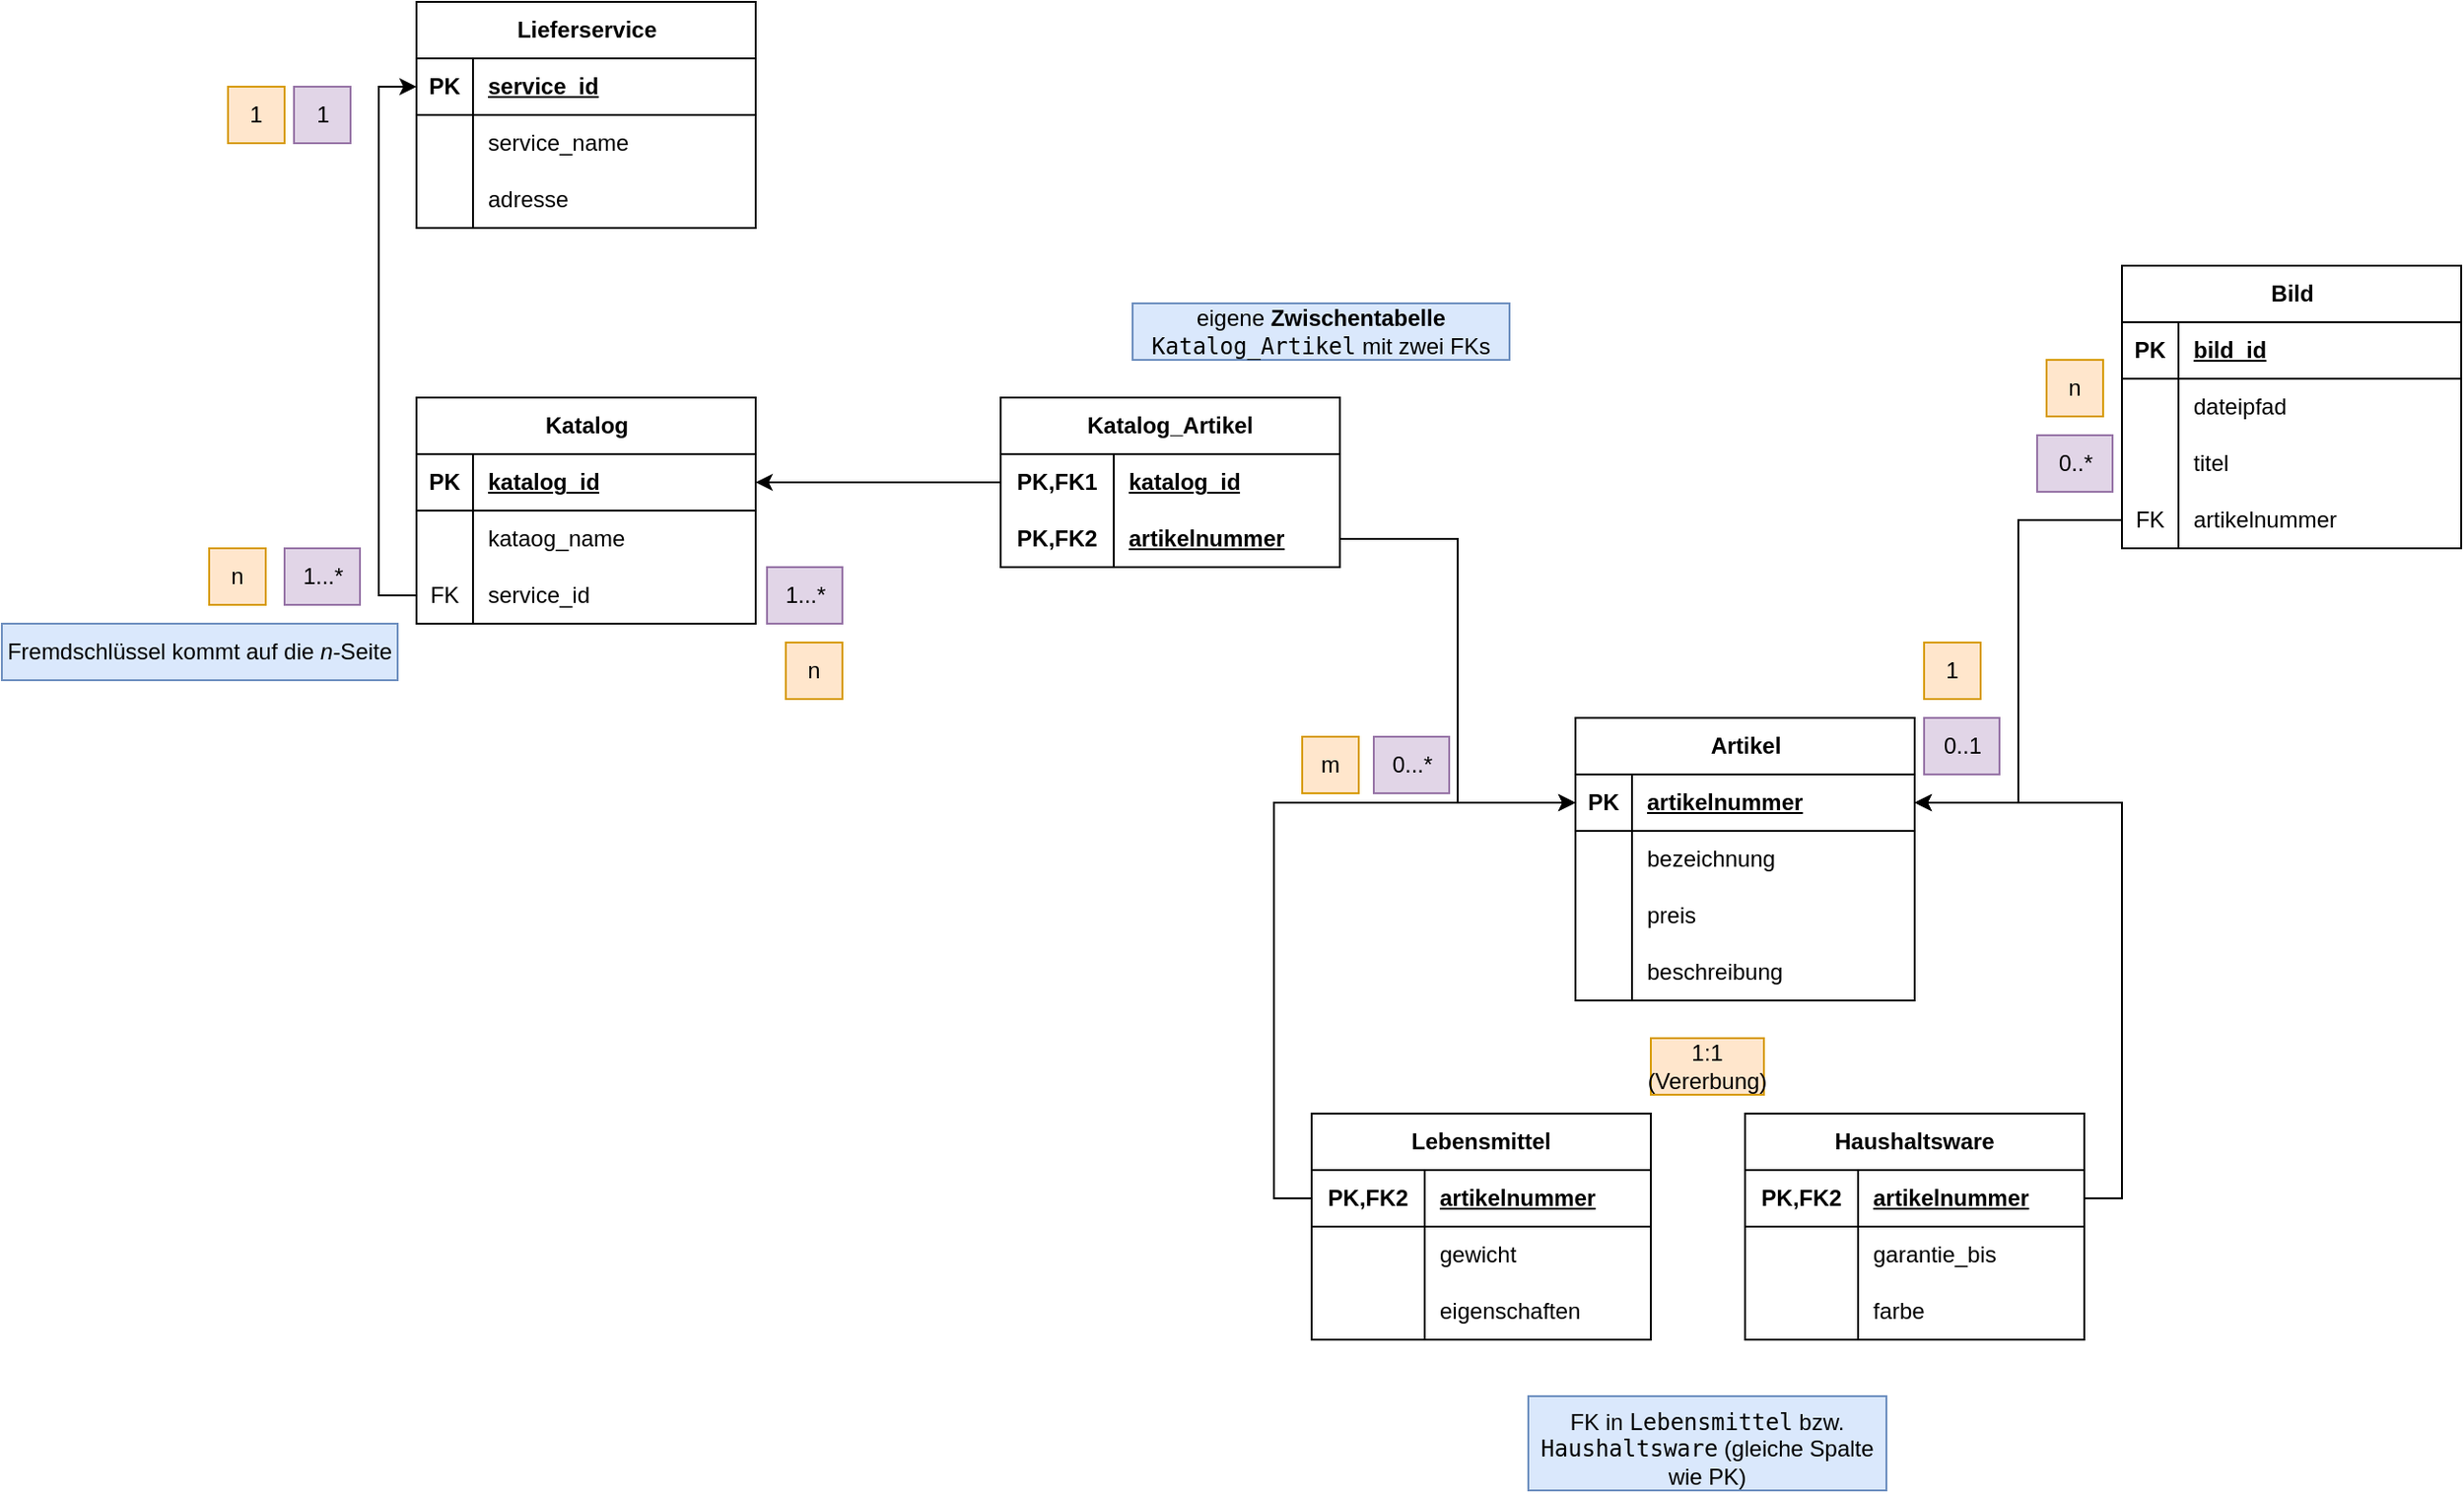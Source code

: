 <mxfile version="28.2.7">
  <diagram id="R2lEEEUBdFMjLlhIrx00" name="Page-1">
    <mxGraphModel dx="1289" dy="673" grid="1" gridSize="10" guides="1" tooltips="1" connect="1" arrows="1" fold="1" page="1" pageScale="1" pageWidth="850" pageHeight="1100" math="0" shadow="0" extFonts="Permanent Marker^https://fonts.googleapis.com/css?family=Permanent+Marker">
      <root>
        <mxCell id="0" />
        <mxCell id="1" parent="0" />
        <mxCell id="sI7hwyNhaIPHJqj_hdkK-31" value="&lt;span style=&quot;text-wrap-mode: nowrap;&quot;&gt;Haushaltsware&lt;/span&gt;" style="shape=table;startSize=30;container=1;collapsible=1;childLayout=tableLayout;fixedRows=1;rowLines=0;fontStyle=1;align=center;resizeLast=1;html=1;whiteSpace=wrap;" vertex="1" parent="1">
          <mxGeometry x="1095" y="750" width="180" height="120" as="geometry" />
        </mxCell>
        <mxCell id="sI7hwyNhaIPHJqj_hdkK-35" value="" style="shape=tableRow;horizontal=0;startSize=0;swimlaneHead=0;swimlaneBody=0;fillColor=none;collapsible=0;dropTarget=0;points=[[0,0.5],[1,0.5]];portConstraint=eastwest;top=0;left=0;right=0;bottom=1;html=1;" vertex="1" parent="sI7hwyNhaIPHJqj_hdkK-31">
          <mxGeometry y="30" width="180" height="30" as="geometry" />
        </mxCell>
        <mxCell id="sI7hwyNhaIPHJqj_hdkK-36" value="PK,FK2" style="shape=partialRectangle;connectable=0;fillColor=none;top=0;left=0;bottom=0;right=0;fontStyle=1;overflow=hidden;html=1;whiteSpace=wrap;" vertex="1" parent="sI7hwyNhaIPHJqj_hdkK-35">
          <mxGeometry width="60" height="30" as="geometry">
            <mxRectangle width="60" height="30" as="alternateBounds" />
          </mxGeometry>
        </mxCell>
        <mxCell id="sI7hwyNhaIPHJqj_hdkK-37" value="artikelnummer" style="shape=partialRectangle;connectable=0;fillColor=none;top=0;left=0;bottom=0;right=0;align=left;spacingLeft=6;fontStyle=5;overflow=hidden;html=1;whiteSpace=wrap;" vertex="1" parent="sI7hwyNhaIPHJqj_hdkK-35">
          <mxGeometry x="60" width="120" height="30" as="geometry">
            <mxRectangle width="120" height="30" as="alternateBounds" />
          </mxGeometry>
        </mxCell>
        <mxCell id="sI7hwyNhaIPHJqj_hdkK-111" style="shape=tableRow;horizontal=0;startSize=0;swimlaneHead=0;swimlaneBody=0;fillColor=none;collapsible=0;dropTarget=0;points=[[0,0.5],[1,0.5]];portConstraint=eastwest;top=0;left=0;right=0;bottom=0;html=1;" vertex="1" parent="sI7hwyNhaIPHJqj_hdkK-31">
          <mxGeometry y="60" width="180" height="30" as="geometry" />
        </mxCell>
        <mxCell id="sI7hwyNhaIPHJqj_hdkK-112" style="shape=partialRectangle;connectable=0;fillColor=none;top=0;left=0;bottom=0;right=0;editable=1;overflow=hidden;html=1;whiteSpace=wrap;" vertex="1" parent="sI7hwyNhaIPHJqj_hdkK-111">
          <mxGeometry width="60" height="30" as="geometry">
            <mxRectangle width="60" height="30" as="alternateBounds" />
          </mxGeometry>
        </mxCell>
        <mxCell id="sI7hwyNhaIPHJqj_hdkK-113" value="garantie_bis" style="shape=partialRectangle;connectable=0;fillColor=none;top=0;left=0;bottom=0;right=0;align=left;spacingLeft=6;overflow=hidden;html=1;whiteSpace=wrap;" vertex="1" parent="sI7hwyNhaIPHJqj_hdkK-111">
          <mxGeometry x="60" width="120" height="30" as="geometry">
            <mxRectangle width="120" height="30" as="alternateBounds" />
          </mxGeometry>
        </mxCell>
        <mxCell id="sI7hwyNhaIPHJqj_hdkK-120" style="shape=tableRow;horizontal=0;startSize=0;swimlaneHead=0;swimlaneBody=0;fillColor=none;collapsible=0;dropTarget=0;points=[[0,0.5],[1,0.5]];portConstraint=eastwest;top=0;left=0;right=0;bottom=0;html=1;" vertex="1" parent="sI7hwyNhaIPHJqj_hdkK-31">
          <mxGeometry y="90" width="180" height="30" as="geometry" />
        </mxCell>
        <mxCell id="sI7hwyNhaIPHJqj_hdkK-121" style="shape=partialRectangle;connectable=0;fillColor=none;top=0;left=0;bottom=0;right=0;editable=1;overflow=hidden;html=1;whiteSpace=wrap;" vertex="1" parent="sI7hwyNhaIPHJqj_hdkK-120">
          <mxGeometry width="60" height="30" as="geometry">
            <mxRectangle width="60" height="30" as="alternateBounds" />
          </mxGeometry>
        </mxCell>
        <mxCell id="sI7hwyNhaIPHJqj_hdkK-122" value="farbe" style="shape=partialRectangle;connectable=0;fillColor=none;top=0;left=0;bottom=0;right=0;align=left;spacingLeft=6;overflow=hidden;html=1;whiteSpace=wrap;" vertex="1" parent="sI7hwyNhaIPHJqj_hdkK-120">
          <mxGeometry x="60" width="120" height="30" as="geometry">
            <mxRectangle width="120" height="30" as="alternateBounds" />
          </mxGeometry>
        </mxCell>
        <mxCell id="sI7hwyNhaIPHJqj_hdkK-44" value="&lt;span style=&quot;text-wrap-mode: nowrap;&quot;&gt;Lebensmittel&lt;/span&gt;" style="shape=table;startSize=30;container=1;collapsible=1;childLayout=tableLayout;fixedRows=1;rowLines=0;fontStyle=1;align=center;resizeLast=1;html=1;whiteSpace=wrap;" vertex="1" parent="1">
          <mxGeometry x="865" y="750" width="180" height="120" as="geometry" />
        </mxCell>
        <mxCell id="sI7hwyNhaIPHJqj_hdkK-45" value="" style="shape=tableRow;horizontal=0;startSize=0;swimlaneHead=0;swimlaneBody=0;fillColor=none;collapsible=0;dropTarget=0;points=[[0,0.5],[1,0.5]];portConstraint=eastwest;top=0;left=0;right=0;bottom=1;html=1;" vertex="1" parent="sI7hwyNhaIPHJqj_hdkK-44">
          <mxGeometry y="30" width="180" height="30" as="geometry" />
        </mxCell>
        <mxCell id="sI7hwyNhaIPHJqj_hdkK-46" value="PK,FK2" style="shape=partialRectangle;connectable=0;fillColor=none;top=0;left=0;bottom=0;right=0;fontStyle=1;overflow=hidden;html=1;whiteSpace=wrap;" vertex="1" parent="sI7hwyNhaIPHJqj_hdkK-45">
          <mxGeometry width="60" height="30" as="geometry">
            <mxRectangle width="60" height="30" as="alternateBounds" />
          </mxGeometry>
        </mxCell>
        <mxCell id="sI7hwyNhaIPHJqj_hdkK-47" value="artikelnummer" style="shape=partialRectangle;connectable=0;fillColor=none;top=0;left=0;bottom=0;right=0;align=left;spacingLeft=6;fontStyle=5;overflow=hidden;html=1;whiteSpace=wrap;" vertex="1" parent="sI7hwyNhaIPHJqj_hdkK-45">
          <mxGeometry x="60" width="120" height="30" as="geometry">
            <mxRectangle width="120" height="30" as="alternateBounds" />
          </mxGeometry>
        </mxCell>
        <mxCell id="sI7hwyNhaIPHJqj_hdkK-108" style="shape=tableRow;horizontal=0;startSize=0;swimlaneHead=0;swimlaneBody=0;fillColor=none;collapsible=0;dropTarget=0;points=[[0,0.5],[1,0.5]];portConstraint=eastwest;top=0;left=0;right=0;bottom=0;html=1;" vertex="1" parent="sI7hwyNhaIPHJqj_hdkK-44">
          <mxGeometry y="60" width="180" height="30" as="geometry" />
        </mxCell>
        <mxCell id="sI7hwyNhaIPHJqj_hdkK-109" style="shape=partialRectangle;connectable=0;fillColor=none;top=0;left=0;bottom=0;right=0;editable=1;overflow=hidden;html=1;whiteSpace=wrap;" vertex="1" parent="sI7hwyNhaIPHJqj_hdkK-108">
          <mxGeometry width="60" height="30" as="geometry">
            <mxRectangle width="60" height="30" as="alternateBounds" />
          </mxGeometry>
        </mxCell>
        <mxCell id="sI7hwyNhaIPHJqj_hdkK-110" value="gewicht" style="shape=partialRectangle;connectable=0;fillColor=none;top=0;left=0;bottom=0;right=0;align=left;spacingLeft=6;overflow=hidden;html=1;whiteSpace=wrap;" vertex="1" parent="sI7hwyNhaIPHJqj_hdkK-108">
          <mxGeometry x="60" width="120" height="30" as="geometry">
            <mxRectangle width="120" height="30" as="alternateBounds" />
          </mxGeometry>
        </mxCell>
        <mxCell id="sI7hwyNhaIPHJqj_hdkK-117" style="shape=tableRow;horizontal=0;startSize=0;swimlaneHead=0;swimlaneBody=0;fillColor=none;collapsible=0;dropTarget=0;points=[[0,0.5],[1,0.5]];portConstraint=eastwest;top=0;left=0;right=0;bottom=0;html=1;" vertex="1" parent="sI7hwyNhaIPHJqj_hdkK-44">
          <mxGeometry y="90" width="180" height="30" as="geometry" />
        </mxCell>
        <mxCell id="sI7hwyNhaIPHJqj_hdkK-118" style="shape=partialRectangle;connectable=0;fillColor=none;top=0;left=0;bottom=0;right=0;editable=1;overflow=hidden;html=1;whiteSpace=wrap;" vertex="1" parent="sI7hwyNhaIPHJqj_hdkK-117">
          <mxGeometry width="60" height="30" as="geometry">
            <mxRectangle width="60" height="30" as="alternateBounds" />
          </mxGeometry>
        </mxCell>
        <mxCell id="sI7hwyNhaIPHJqj_hdkK-119" value="eigenschaften" style="shape=partialRectangle;connectable=0;fillColor=none;top=0;left=0;bottom=0;right=0;align=left;spacingLeft=6;overflow=hidden;html=1;whiteSpace=wrap;" vertex="1" parent="sI7hwyNhaIPHJqj_hdkK-117">
          <mxGeometry x="60" width="120" height="30" as="geometry">
            <mxRectangle width="120" height="30" as="alternateBounds" />
          </mxGeometry>
        </mxCell>
        <mxCell id="sI7hwyNhaIPHJqj_hdkK-74" value="Artikel" style="shape=table;startSize=30;container=1;collapsible=1;childLayout=tableLayout;fixedRows=1;rowLines=0;fontStyle=1;align=center;resizeLast=1;html=1;" vertex="1" parent="1">
          <mxGeometry x="1005" y="540" width="180" height="150" as="geometry" />
        </mxCell>
        <mxCell id="sI7hwyNhaIPHJqj_hdkK-75" value="" style="shape=tableRow;horizontal=0;startSize=0;swimlaneHead=0;swimlaneBody=0;fillColor=none;collapsible=0;dropTarget=0;points=[[0,0.5],[1,0.5]];portConstraint=eastwest;top=0;left=0;right=0;bottom=1;" vertex="1" parent="sI7hwyNhaIPHJqj_hdkK-74">
          <mxGeometry y="30" width="180" height="30" as="geometry" />
        </mxCell>
        <mxCell id="sI7hwyNhaIPHJqj_hdkK-76" value="PK" style="shape=partialRectangle;connectable=0;fillColor=none;top=0;left=0;bottom=0;right=0;fontStyle=1;overflow=hidden;whiteSpace=wrap;html=1;" vertex="1" parent="sI7hwyNhaIPHJqj_hdkK-75">
          <mxGeometry width="30" height="30" as="geometry">
            <mxRectangle width="30" height="30" as="alternateBounds" />
          </mxGeometry>
        </mxCell>
        <mxCell id="sI7hwyNhaIPHJqj_hdkK-77" value="&lt;span style=&quot;text-wrap-mode: nowrap;&quot;&gt;artikelnummer&lt;/span&gt;" style="shape=partialRectangle;connectable=0;fillColor=none;top=0;left=0;bottom=0;right=0;align=left;spacingLeft=6;fontStyle=5;overflow=hidden;whiteSpace=wrap;html=1;" vertex="1" parent="sI7hwyNhaIPHJqj_hdkK-75">
          <mxGeometry x="30" width="150" height="30" as="geometry">
            <mxRectangle width="150" height="30" as="alternateBounds" />
          </mxGeometry>
        </mxCell>
        <mxCell id="sI7hwyNhaIPHJqj_hdkK-78" value="" style="shape=tableRow;horizontal=0;startSize=0;swimlaneHead=0;swimlaneBody=0;fillColor=none;collapsible=0;dropTarget=0;points=[[0,0.5],[1,0.5]];portConstraint=eastwest;top=0;left=0;right=0;bottom=0;" vertex="1" parent="sI7hwyNhaIPHJqj_hdkK-74">
          <mxGeometry y="60" width="180" height="30" as="geometry" />
        </mxCell>
        <mxCell id="sI7hwyNhaIPHJqj_hdkK-79" value="" style="shape=partialRectangle;connectable=0;fillColor=none;top=0;left=0;bottom=0;right=0;editable=1;overflow=hidden;whiteSpace=wrap;html=1;" vertex="1" parent="sI7hwyNhaIPHJqj_hdkK-78">
          <mxGeometry width="30" height="30" as="geometry">
            <mxRectangle width="30" height="30" as="alternateBounds" />
          </mxGeometry>
        </mxCell>
        <mxCell id="sI7hwyNhaIPHJqj_hdkK-80" value="bezeichnung" style="shape=partialRectangle;connectable=0;fillColor=none;top=0;left=0;bottom=0;right=0;align=left;spacingLeft=6;overflow=hidden;whiteSpace=wrap;html=1;" vertex="1" parent="sI7hwyNhaIPHJqj_hdkK-78">
          <mxGeometry x="30" width="150" height="30" as="geometry">
            <mxRectangle width="150" height="30" as="alternateBounds" />
          </mxGeometry>
        </mxCell>
        <mxCell id="sI7hwyNhaIPHJqj_hdkK-81" value="" style="shape=tableRow;horizontal=0;startSize=0;swimlaneHead=0;swimlaneBody=0;fillColor=none;collapsible=0;dropTarget=0;points=[[0,0.5],[1,0.5]];portConstraint=eastwest;top=0;left=0;right=0;bottom=0;" vertex="1" parent="sI7hwyNhaIPHJqj_hdkK-74">
          <mxGeometry y="90" width="180" height="30" as="geometry" />
        </mxCell>
        <mxCell id="sI7hwyNhaIPHJqj_hdkK-82" value="" style="shape=partialRectangle;connectable=0;fillColor=none;top=0;left=0;bottom=0;right=0;editable=1;overflow=hidden;whiteSpace=wrap;html=1;" vertex="1" parent="sI7hwyNhaIPHJqj_hdkK-81">
          <mxGeometry width="30" height="30" as="geometry">
            <mxRectangle width="30" height="30" as="alternateBounds" />
          </mxGeometry>
        </mxCell>
        <mxCell id="sI7hwyNhaIPHJqj_hdkK-83" value="preis" style="shape=partialRectangle;connectable=0;fillColor=none;top=0;left=0;bottom=0;right=0;align=left;spacingLeft=6;overflow=hidden;whiteSpace=wrap;html=1;" vertex="1" parent="sI7hwyNhaIPHJqj_hdkK-81">
          <mxGeometry x="30" width="150" height="30" as="geometry">
            <mxRectangle width="150" height="30" as="alternateBounds" />
          </mxGeometry>
        </mxCell>
        <mxCell id="sI7hwyNhaIPHJqj_hdkK-84" value="" style="shape=tableRow;horizontal=0;startSize=0;swimlaneHead=0;swimlaneBody=0;fillColor=none;collapsible=0;dropTarget=0;points=[[0,0.5],[1,0.5]];portConstraint=eastwest;top=0;left=0;right=0;bottom=0;" vertex="1" parent="sI7hwyNhaIPHJqj_hdkK-74">
          <mxGeometry y="120" width="180" height="30" as="geometry" />
        </mxCell>
        <mxCell id="sI7hwyNhaIPHJqj_hdkK-85" value="" style="shape=partialRectangle;connectable=0;fillColor=none;top=0;left=0;bottom=0;right=0;editable=1;overflow=hidden;whiteSpace=wrap;html=1;" vertex="1" parent="sI7hwyNhaIPHJqj_hdkK-84">
          <mxGeometry width="30" height="30" as="geometry">
            <mxRectangle width="30" height="30" as="alternateBounds" />
          </mxGeometry>
        </mxCell>
        <mxCell id="sI7hwyNhaIPHJqj_hdkK-86" value="beschreibung" style="shape=partialRectangle;connectable=0;fillColor=none;top=0;left=0;bottom=0;right=0;align=left;spacingLeft=6;overflow=hidden;whiteSpace=wrap;html=1;" vertex="1" parent="sI7hwyNhaIPHJqj_hdkK-84">
          <mxGeometry x="30" width="150" height="30" as="geometry">
            <mxRectangle width="150" height="30" as="alternateBounds" />
          </mxGeometry>
        </mxCell>
        <mxCell id="sI7hwyNhaIPHJqj_hdkK-124" style="edgeStyle=orthogonalEdgeStyle;rounded=0;orthogonalLoop=1;jettySize=auto;html=1;exitX=0;exitY=0.5;exitDx=0;exitDy=0;entryX=0;entryY=0.5;entryDx=0;entryDy=0;" edge="1" parent="1" source="sI7hwyNhaIPHJqj_hdkK-45" target="sI7hwyNhaIPHJqj_hdkK-75">
          <mxGeometry relative="1" as="geometry" />
        </mxCell>
        <mxCell id="sI7hwyNhaIPHJqj_hdkK-125" style="edgeStyle=orthogonalEdgeStyle;rounded=0;orthogonalLoop=1;jettySize=auto;html=1;exitX=1;exitY=0.5;exitDx=0;exitDy=0;entryX=1;entryY=0.5;entryDx=0;entryDy=0;" edge="1" parent="1" source="sI7hwyNhaIPHJqj_hdkK-35" target="sI7hwyNhaIPHJqj_hdkK-75">
          <mxGeometry relative="1" as="geometry" />
        </mxCell>
        <mxCell id="sI7hwyNhaIPHJqj_hdkK-126" value="Katalog" style="shape=table;startSize=30;container=1;collapsible=1;childLayout=tableLayout;fixedRows=1;rowLines=0;fontStyle=1;align=center;resizeLast=1;html=1;" vertex="1" parent="1">
          <mxGeometry x="390" y="370" width="180" height="120" as="geometry" />
        </mxCell>
        <mxCell id="sI7hwyNhaIPHJqj_hdkK-127" value="" style="shape=tableRow;horizontal=0;startSize=0;swimlaneHead=0;swimlaneBody=0;fillColor=none;collapsible=0;dropTarget=0;points=[[0,0.5],[1,0.5]];portConstraint=eastwest;top=0;left=0;right=0;bottom=1;" vertex="1" parent="sI7hwyNhaIPHJqj_hdkK-126">
          <mxGeometry y="30" width="180" height="30" as="geometry" />
        </mxCell>
        <mxCell id="sI7hwyNhaIPHJqj_hdkK-128" value="PK" style="shape=partialRectangle;connectable=0;fillColor=none;top=0;left=0;bottom=0;right=0;fontStyle=1;overflow=hidden;whiteSpace=wrap;html=1;" vertex="1" parent="sI7hwyNhaIPHJqj_hdkK-127">
          <mxGeometry width="30" height="30" as="geometry">
            <mxRectangle width="30" height="30" as="alternateBounds" />
          </mxGeometry>
        </mxCell>
        <mxCell id="sI7hwyNhaIPHJqj_hdkK-129" value="katalog_id" style="shape=partialRectangle;connectable=0;fillColor=none;top=0;left=0;bottom=0;right=0;align=left;spacingLeft=6;fontStyle=5;overflow=hidden;whiteSpace=wrap;html=1;" vertex="1" parent="sI7hwyNhaIPHJqj_hdkK-127">
          <mxGeometry x="30" width="150" height="30" as="geometry">
            <mxRectangle width="150" height="30" as="alternateBounds" />
          </mxGeometry>
        </mxCell>
        <mxCell id="sI7hwyNhaIPHJqj_hdkK-130" value="" style="shape=tableRow;horizontal=0;startSize=0;swimlaneHead=0;swimlaneBody=0;fillColor=none;collapsible=0;dropTarget=0;points=[[0,0.5],[1,0.5]];portConstraint=eastwest;top=0;left=0;right=0;bottom=0;" vertex="1" parent="sI7hwyNhaIPHJqj_hdkK-126">
          <mxGeometry y="60" width="180" height="30" as="geometry" />
        </mxCell>
        <mxCell id="sI7hwyNhaIPHJqj_hdkK-131" value="" style="shape=partialRectangle;connectable=0;fillColor=none;top=0;left=0;bottom=0;right=0;editable=1;overflow=hidden;whiteSpace=wrap;html=1;" vertex="1" parent="sI7hwyNhaIPHJqj_hdkK-130">
          <mxGeometry width="30" height="30" as="geometry">
            <mxRectangle width="30" height="30" as="alternateBounds" />
          </mxGeometry>
        </mxCell>
        <mxCell id="sI7hwyNhaIPHJqj_hdkK-132" value="kataog_name" style="shape=partialRectangle;connectable=0;fillColor=none;top=0;left=0;bottom=0;right=0;align=left;spacingLeft=6;overflow=hidden;whiteSpace=wrap;html=1;" vertex="1" parent="sI7hwyNhaIPHJqj_hdkK-130">
          <mxGeometry x="30" width="150" height="30" as="geometry">
            <mxRectangle width="150" height="30" as="alternateBounds" />
          </mxGeometry>
        </mxCell>
        <mxCell id="sI7hwyNhaIPHJqj_hdkK-133" value="" style="shape=tableRow;horizontal=0;startSize=0;swimlaneHead=0;swimlaneBody=0;fillColor=none;collapsible=0;dropTarget=0;points=[[0,0.5],[1,0.5]];portConstraint=eastwest;top=0;left=0;right=0;bottom=0;" vertex="1" parent="sI7hwyNhaIPHJqj_hdkK-126">
          <mxGeometry y="90" width="180" height="30" as="geometry" />
        </mxCell>
        <mxCell id="sI7hwyNhaIPHJqj_hdkK-134" value="FK" style="shape=partialRectangle;connectable=0;fillColor=none;top=0;left=0;bottom=0;right=0;editable=1;overflow=hidden;whiteSpace=wrap;html=1;" vertex="1" parent="sI7hwyNhaIPHJqj_hdkK-133">
          <mxGeometry width="30" height="30" as="geometry">
            <mxRectangle width="30" height="30" as="alternateBounds" />
          </mxGeometry>
        </mxCell>
        <mxCell id="sI7hwyNhaIPHJqj_hdkK-135" value="service_id" style="shape=partialRectangle;connectable=0;fillColor=none;top=0;left=0;bottom=0;right=0;align=left;spacingLeft=6;overflow=hidden;whiteSpace=wrap;html=1;" vertex="1" parent="sI7hwyNhaIPHJqj_hdkK-133">
          <mxGeometry x="30" width="150" height="30" as="geometry">
            <mxRectangle width="150" height="30" as="alternateBounds" />
          </mxGeometry>
        </mxCell>
        <mxCell id="sI7hwyNhaIPHJqj_hdkK-152" value="Bild" style="shape=table;startSize=30;container=1;collapsible=1;childLayout=tableLayout;fixedRows=1;rowLines=0;fontStyle=1;align=center;resizeLast=1;html=1;" vertex="1" parent="1">
          <mxGeometry x="1295" y="300" width="180" height="150" as="geometry" />
        </mxCell>
        <mxCell id="sI7hwyNhaIPHJqj_hdkK-153" value="" style="shape=tableRow;horizontal=0;startSize=0;swimlaneHead=0;swimlaneBody=0;fillColor=none;collapsible=0;dropTarget=0;points=[[0,0.5],[1,0.5]];portConstraint=eastwest;top=0;left=0;right=0;bottom=1;" vertex="1" parent="sI7hwyNhaIPHJqj_hdkK-152">
          <mxGeometry y="30" width="180" height="30" as="geometry" />
        </mxCell>
        <mxCell id="sI7hwyNhaIPHJqj_hdkK-154" value="PK" style="shape=partialRectangle;connectable=0;fillColor=none;top=0;left=0;bottom=0;right=0;fontStyle=1;overflow=hidden;whiteSpace=wrap;html=1;" vertex="1" parent="sI7hwyNhaIPHJqj_hdkK-153">
          <mxGeometry width="30" height="30" as="geometry">
            <mxRectangle width="30" height="30" as="alternateBounds" />
          </mxGeometry>
        </mxCell>
        <mxCell id="sI7hwyNhaIPHJqj_hdkK-155" value="bild_id" style="shape=partialRectangle;connectable=0;fillColor=none;top=0;left=0;bottom=0;right=0;align=left;spacingLeft=6;fontStyle=5;overflow=hidden;whiteSpace=wrap;html=1;" vertex="1" parent="sI7hwyNhaIPHJqj_hdkK-153">
          <mxGeometry x="30" width="150" height="30" as="geometry">
            <mxRectangle width="150" height="30" as="alternateBounds" />
          </mxGeometry>
        </mxCell>
        <mxCell id="sI7hwyNhaIPHJqj_hdkK-156" value="" style="shape=tableRow;horizontal=0;startSize=0;swimlaneHead=0;swimlaneBody=0;fillColor=none;collapsible=0;dropTarget=0;points=[[0,0.5],[1,0.5]];portConstraint=eastwest;top=0;left=0;right=0;bottom=0;" vertex="1" parent="sI7hwyNhaIPHJqj_hdkK-152">
          <mxGeometry y="60" width="180" height="30" as="geometry" />
        </mxCell>
        <mxCell id="sI7hwyNhaIPHJqj_hdkK-157" value="" style="shape=partialRectangle;connectable=0;fillColor=none;top=0;left=0;bottom=0;right=0;editable=1;overflow=hidden;whiteSpace=wrap;html=1;" vertex="1" parent="sI7hwyNhaIPHJqj_hdkK-156">
          <mxGeometry width="30" height="30" as="geometry">
            <mxRectangle width="30" height="30" as="alternateBounds" />
          </mxGeometry>
        </mxCell>
        <mxCell id="sI7hwyNhaIPHJqj_hdkK-158" value="dateipfad" style="shape=partialRectangle;connectable=0;fillColor=none;top=0;left=0;bottom=0;right=0;align=left;spacingLeft=6;overflow=hidden;whiteSpace=wrap;html=1;" vertex="1" parent="sI7hwyNhaIPHJqj_hdkK-156">
          <mxGeometry x="30" width="150" height="30" as="geometry">
            <mxRectangle width="150" height="30" as="alternateBounds" />
          </mxGeometry>
        </mxCell>
        <mxCell id="sI7hwyNhaIPHJqj_hdkK-159" value="" style="shape=tableRow;horizontal=0;startSize=0;swimlaneHead=0;swimlaneBody=0;fillColor=none;collapsible=0;dropTarget=0;points=[[0,0.5],[1,0.5]];portConstraint=eastwest;top=0;left=0;right=0;bottom=0;" vertex="1" parent="sI7hwyNhaIPHJqj_hdkK-152">
          <mxGeometry y="90" width="180" height="30" as="geometry" />
        </mxCell>
        <mxCell id="sI7hwyNhaIPHJqj_hdkK-160" value="" style="shape=partialRectangle;connectable=0;fillColor=none;top=0;left=0;bottom=0;right=0;editable=1;overflow=hidden;whiteSpace=wrap;html=1;" vertex="1" parent="sI7hwyNhaIPHJqj_hdkK-159">
          <mxGeometry width="30" height="30" as="geometry">
            <mxRectangle width="30" height="30" as="alternateBounds" />
          </mxGeometry>
        </mxCell>
        <mxCell id="sI7hwyNhaIPHJqj_hdkK-161" value="titel" style="shape=partialRectangle;connectable=0;fillColor=none;top=0;left=0;bottom=0;right=0;align=left;spacingLeft=6;overflow=hidden;whiteSpace=wrap;html=1;" vertex="1" parent="sI7hwyNhaIPHJqj_hdkK-159">
          <mxGeometry x="30" width="150" height="30" as="geometry">
            <mxRectangle width="150" height="30" as="alternateBounds" />
          </mxGeometry>
        </mxCell>
        <mxCell id="sI7hwyNhaIPHJqj_hdkK-162" value="" style="shape=tableRow;horizontal=0;startSize=0;swimlaneHead=0;swimlaneBody=0;fillColor=none;collapsible=0;dropTarget=0;points=[[0,0.5],[1,0.5]];portConstraint=eastwest;top=0;left=0;right=0;bottom=0;" vertex="1" parent="sI7hwyNhaIPHJqj_hdkK-152">
          <mxGeometry y="120" width="180" height="30" as="geometry" />
        </mxCell>
        <mxCell id="sI7hwyNhaIPHJqj_hdkK-163" value="FK" style="shape=partialRectangle;connectable=0;fillColor=none;top=0;left=0;bottom=0;right=0;editable=1;overflow=hidden;whiteSpace=wrap;html=1;" vertex="1" parent="sI7hwyNhaIPHJqj_hdkK-162">
          <mxGeometry width="30" height="30" as="geometry">
            <mxRectangle width="30" height="30" as="alternateBounds" />
          </mxGeometry>
        </mxCell>
        <mxCell id="sI7hwyNhaIPHJqj_hdkK-164" value="artikelnummer" style="shape=partialRectangle;connectable=0;fillColor=none;top=0;left=0;bottom=0;right=0;align=left;spacingLeft=6;overflow=hidden;whiteSpace=wrap;html=1;" vertex="1" parent="sI7hwyNhaIPHJqj_hdkK-162">
          <mxGeometry x="30" width="150" height="30" as="geometry">
            <mxRectangle width="150" height="30" as="alternateBounds" />
          </mxGeometry>
        </mxCell>
        <mxCell id="sI7hwyNhaIPHJqj_hdkK-165" style="edgeStyle=orthogonalEdgeStyle;rounded=0;orthogonalLoop=1;jettySize=auto;html=1;exitX=0;exitY=0.5;exitDx=0;exitDy=0;entryX=1;entryY=0.5;entryDx=0;entryDy=0;" edge="1" parent="1" source="sI7hwyNhaIPHJqj_hdkK-162" target="sI7hwyNhaIPHJqj_hdkK-75">
          <mxGeometry relative="1" as="geometry" />
        </mxCell>
        <mxCell id="sI7hwyNhaIPHJqj_hdkK-166" value="Lieferservice" style="shape=table;startSize=30;container=1;collapsible=1;childLayout=tableLayout;fixedRows=1;rowLines=0;fontStyle=1;align=center;resizeLast=1;html=1;" vertex="1" parent="1">
          <mxGeometry x="390" y="160" width="180" height="120" as="geometry" />
        </mxCell>
        <mxCell id="sI7hwyNhaIPHJqj_hdkK-167" value="" style="shape=tableRow;horizontal=0;startSize=0;swimlaneHead=0;swimlaneBody=0;fillColor=none;collapsible=0;dropTarget=0;points=[[0,0.5],[1,0.5]];portConstraint=eastwest;top=0;left=0;right=0;bottom=1;" vertex="1" parent="sI7hwyNhaIPHJqj_hdkK-166">
          <mxGeometry y="30" width="180" height="30" as="geometry" />
        </mxCell>
        <mxCell id="sI7hwyNhaIPHJqj_hdkK-168" value="PK" style="shape=partialRectangle;connectable=0;fillColor=none;top=0;left=0;bottom=0;right=0;fontStyle=1;overflow=hidden;whiteSpace=wrap;html=1;" vertex="1" parent="sI7hwyNhaIPHJqj_hdkK-167">
          <mxGeometry width="30" height="30" as="geometry">
            <mxRectangle width="30" height="30" as="alternateBounds" />
          </mxGeometry>
        </mxCell>
        <mxCell id="sI7hwyNhaIPHJqj_hdkK-169" value="service_id" style="shape=partialRectangle;connectable=0;fillColor=none;top=0;left=0;bottom=0;right=0;align=left;spacingLeft=6;fontStyle=5;overflow=hidden;whiteSpace=wrap;html=1;" vertex="1" parent="sI7hwyNhaIPHJqj_hdkK-167">
          <mxGeometry x="30" width="150" height="30" as="geometry">
            <mxRectangle width="150" height="30" as="alternateBounds" />
          </mxGeometry>
        </mxCell>
        <mxCell id="sI7hwyNhaIPHJqj_hdkK-170" value="" style="shape=tableRow;horizontal=0;startSize=0;swimlaneHead=0;swimlaneBody=0;fillColor=none;collapsible=0;dropTarget=0;points=[[0,0.5],[1,0.5]];portConstraint=eastwest;top=0;left=0;right=0;bottom=0;" vertex="1" parent="sI7hwyNhaIPHJqj_hdkK-166">
          <mxGeometry y="60" width="180" height="30" as="geometry" />
        </mxCell>
        <mxCell id="sI7hwyNhaIPHJqj_hdkK-171" value="" style="shape=partialRectangle;connectable=0;fillColor=none;top=0;left=0;bottom=0;right=0;editable=1;overflow=hidden;whiteSpace=wrap;html=1;" vertex="1" parent="sI7hwyNhaIPHJqj_hdkK-170">
          <mxGeometry width="30" height="30" as="geometry">
            <mxRectangle width="30" height="30" as="alternateBounds" />
          </mxGeometry>
        </mxCell>
        <mxCell id="sI7hwyNhaIPHJqj_hdkK-172" value="service_name" style="shape=partialRectangle;connectable=0;fillColor=none;top=0;left=0;bottom=0;right=0;align=left;spacingLeft=6;overflow=hidden;whiteSpace=wrap;html=1;" vertex="1" parent="sI7hwyNhaIPHJqj_hdkK-170">
          <mxGeometry x="30" width="150" height="30" as="geometry">
            <mxRectangle width="150" height="30" as="alternateBounds" />
          </mxGeometry>
        </mxCell>
        <mxCell id="sI7hwyNhaIPHJqj_hdkK-173" value="" style="shape=tableRow;horizontal=0;startSize=0;swimlaneHead=0;swimlaneBody=0;fillColor=none;collapsible=0;dropTarget=0;points=[[0,0.5],[1,0.5]];portConstraint=eastwest;top=0;left=0;right=0;bottom=0;" vertex="1" parent="sI7hwyNhaIPHJqj_hdkK-166">
          <mxGeometry y="90" width="180" height="30" as="geometry" />
        </mxCell>
        <mxCell id="sI7hwyNhaIPHJqj_hdkK-174" value="" style="shape=partialRectangle;connectable=0;fillColor=none;top=0;left=0;bottom=0;right=0;editable=1;overflow=hidden;whiteSpace=wrap;html=1;" vertex="1" parent="sI7hwyNhaIPHJqj_hdkK-173">
          <mxGeometry width="30" height="30" as="geometry">
            <mxRectangle width="30" height="30" as="alternateBounds" />
          </mxGeometry>
        </mxCell>
        <mxCell id="sI7hwyNhaIPHJqj_hdkK-175" value="adresse" style="shape=partialRectangle;connectable=0;fillColor=none;top=0;left=0;bottom=0;right=0;align=left;spacingLeft=6;overflow=hidden;whiteSpace=wrap;html=1;" vertex="1" parent="sI7hwyNhaIPHJqj_hdkK-173">
          <mxGeometry x="30" width="150" height="30" as="geometry">
            <mxRectangle width="150" height="30" as="alternateBounds" />
          </mxGeometry>
        </mxCell>
        <mxCell id="sI7hwyNhaIPHJqj_hdkK-179" value="Fremdschlüssel kommt auf die &lt;em data-end=&quot;637&quot; data-start=&quot;634&quot;&gt;n&lt;/em&gt;-Seite" style="text;html=1;whiteSpace=wrap;strokeColor=#6c8ebf;fillColor=#dae8fc;align=center;verticalAlign=middle;rounded=0;" vertex="1" parent="1">
          <mxGeometry x="170" y="490" width="210" height="30" as="geometry" />
        </mxCell>
        <mxCell id="sI7hwyNhaIPHJqj_hdkK-180" style="edgeStyle=orthogonalEdgeStyle;rounded=0;orthogonalLoop=1;jettySize=auto;html=1;exitX=0;exitY=0.5;exitDx=0;exitDy=0;entryX=0;entryY=0.5;entryDx=0;entryDy=0;" edge="1" parent="1" source="sI7hwyNhaIPHJqj_hdkK-133" target="sI7hwyNhaIPHJqj_hdkK-167">
          <mxGeometry relative="1" as="geometry" />
        </mxCell>
        <mxCell id="sI7hwyNhaIPHJqj_hdkK-194" value="Katalog_Artikel" style="shape=table;startSize=30;container=1;collapsible=1;childLayout=tableLayout;fixedRows=1;rowLines=0;fontStyle=1;align=center;resizeLast=1;html=1;whiteSpace=wrap;" vertex="1" parent="1">
          <mxGeometry x="700" y="370" width="180" height="90" as="geometry" />
        </mxCell>
        <mxCell id="sI7hwyNhaIPHJqj_hdkK-195" value="" style="shape=tableRow;horizontal=0;startSize=0;swimlaneHead=0;swimlaneBody=0;fillColor=none;collapsible=0;dropTarget=0;points=[[0,0.5],[1,0.5]];portConstraint=eastwest;top=0;left=0;right=0;bottom=0;html=1;" vertex="1" parent="sI7hwyNhaIPHJqj_hdkK-194">
          <mxGeometry y="30" width="180" height="30" as="geometry" />
        </mxCell>
        <mxCell id="sI7hwyNhaIPHJqj_hdkK-196" value="PK,FK1" style="shape=partialRectangle;connectable=0;fillColor=none;top=0;left=0;bottom=0;right=0;fontStyle=1;overflow=hidden;html=1;whiteSpace=wrap;" vertex="1" parent="sI7hwyNhaIPHJqj_hdkK-195">
          <mxGeometry width="60" height="30" as="geometry">
            <mxRectangle width="60" height="30" as="alternateBounds" />
          </mxGeometry>
        </mxCell>
        <mxCell id="sI7hwyNhaIPHJqj_hdkK-197" value="katalog_id" style="shape=partialRectangle;connectable=0;fillColor=none;top=0;left=0;bottom=0;right=0;align=left;spacingLeft=6;fontStyle=5;overflow=hidden;html=1;whiteSpace=wrap;" vertex="1" parent="sI7hwyNhaIPHJqj_hdkK-195">
          <mxGeometry x="60" width="120" height="30" as="geometry">
            <mxRectangle width="120" height="30" as="alternateBounds" />
          </mxGeometry>
        </mxCell>
        <mxCell id="sI7hwyNhaIPHJqj_hdkK-198" value="" style="shape=tableRow;horizontal=0;startSize=0;swimlaneHead=0;swimlaneBody=0;fillColor=none;collapsible=0;dropTarget=0;points=[[0,0.5],[1,0.5]];portConstraint=eastwest;top=0;left=0;right=0;bottom=1;html=1;" vertex="1" parent="sI7hwyNhaIPHJqj_hdkK-194">
          <mxGeometry y="60" width="180" height="30" as="geometry" />
        </mxCell>
        <mxCell id="sI7hwyNhaIPHJqj_hdkK-199" value="PK,FK2" style="shape=partialRectangle;connectable=0;fillColor=none;top=0;left=0;bottom=0;right=0;fontStyle=1;overflow=hidden;html=1;whiteSpace=wrap;" vertex="1" parent="sI7hwyNhaIPHJqj_hdkK-198">
          <mxGeometry width="60" height="30" as="geometry">
            <mxRectangle width="60" height="30" as="alternateBounds" />
          </mxGeometry>
        </mxCell>
        <mxCell id="sI7hwyNhaIPHJqj_hdkK-200" value="&lt;span style=&quot;text-wrap-mode: nowrap;&quot;&gt;artikelnummer&lt;/span&gt;" style="shape=partialRectangle;connectable=0;fillColor=none;top=0;left=0;bottom=0;right=0;align=left;spacingLeft=6;fontStyle=5;overflow=hidden;html=1;whiteSpace=wrap;" vertex="1" parent="sI7hwyNhaIPHJqj_hdkK-198">
          <mxGeometry x="60" width="120" height="30" as="geometry">
            <mxRectangle width="120" height="30" as="alternateBounds" />
          </mxGeometry>
        </mxCell>
        <mxCell id="sI7hwyNhaIPHJqj_hdkK-207" style="edgeStyle=orthogonalEdgeStyle;rounded=0;orthogonalLoop=1;jettySize=auto;html=1;exitX=0;exitY=0.5;exitDx=0;exitDy=0;entryX=1;entryY=0.5;entryDx=0;entryDy=0;" edge="1" parent="1" source="sI7hwyNhaIPHJqj_hdkK-195" target="sI7hwyNhaIPHJqj_hdkK-127">
          <mxGeometry relative="1" as="geometry" />
        </mxCell>
        <mxCell id="sI7hwyNhaIPHJqj_hdkK-208" style="edgeStyle=orthogonalEdgeStyle;rounded=0;orthogonalLoop=1;jettySize=auto;html=1;exitX=1;exitY=0.5;exitDx=0;exitDy=0;entryX=0;entryY=0.5;entryDx=0;entryDy=0;" edge="1" parent="1" source="sI7hwyNhaIPHJqj_hdkK-198" target="sI7hwyNhaIPHJqj_hdkK-75">
          <mxGeometry relative="1" as="geometry" />
        </mxCell>
        <mxCell id="sI7hwyNhaIPHJqj_hdkK-209" value="n" style="text;html=1;whiteSpace=wrap;strokeColor=#d79b00;fillColor=#ffe6cc;align=center;verticalAlign=middle;rounded=0;" vertex="1" parent="1">
          <mxGeometry x="280" y="450" width="30" height="30" as="geometry" />
        </mxCell>
        <mxCell id="sI7hwyNhaIPHJqj_hdkK-210" value="1...*" style="text;html=1;align=center;verticalAlign=middle;resizable=0;points=[];autosize=1;strokeColor=#9673a6;fillColor=#e1d5e7;" vertex="1" parent="1">
          <mxGeometry x="576" y="460" width="40" height="30" as="geometry" />
        </mxCell>
        <mxCell id="sI7hwyNhaIPHJqj_hdkK-211" value="1...*" style="text;html=1;align=center;verticalAlign=middle;resizable=0;points=[];autosize=1;strokeColor=#9673a6;fillColor=#e1d5e7;" vertex="1" parent="1">
          <mxGeometry x="320" y="450" width="40" height="30" as="geometry" />
        </mxCell>
        <mxCell id="sI7hwyNhaIPHJqj_hdkK-212" value="0...*" style="text;html=1;align=center;verticalAlign=middle;resizable=0;points=[];autosize=1;strokeColor=#9673a6;fillColor=#e1d5e7;" vertex="1" parent="1">
          <mxGeometry x="898" y="550" width="40" height="30" as="geometry" />
        </mxCell>
        <mxCell id="sI7hwyNhaIPHJqj_hdkK-213" value="1" style="text;html=1;align=center;verticalAlign=middle;resizable=0;points=[];autosize=1;strokeColor=#9673a6;fillColor=#e1d5e7;" vertex="1" parent="1">
          <mxGeometry x="325" y="205" width="30" height="30" as="geometry" />
        </mxCell>
        <mxCell id="sI7hwyNhaIPHJqj_hdkK-214" value="0..1" style="text;html=1;align=center;verticalAlign=middle;resizable=0;points=[];autosize=1;strokeColor=#9673a6;fillColor=#e1d5e7;" vertex="1" parent="1">
          <mxGeometry x="1190" y="540" width="40" height="30" as="geometry" />
        </mxCell>
        <mxCell id="sI7hwyNhaIPHJqj_hdkK-215" value="0..*" style="text;html=1;align=center;verticalAlign=middle;resizable=0;points=[];autosize=1;strokeColor=#9673a6;fillColor=#e1d5e7;" vertex="1" parent="1">
          <mxGeometry x="1250" y="390" width="40" height="30" as="geometry" />
        </mxCell>
        <mxCell id="sI7hwyNhaIPHJqj_hdkK-216" value="1" style="text;html=1;whiteSpace=wrap;strokeColor=#d79b00;fillColor=#ffe6cc;align=center;verticalAlign=middle;rounded=0;" vertex="1" parent="1">
          <mxGeometry x="290" y="205" width="30" height="30" as="geometry" />
        </mxCell>
        <mxCell id="sI7hwyNhaIPHJqj_hdkK-217" value="n" style="text;html=1;whiteSpace=wrap;strokeColor=#d79b00;fillColor=#ffe6cc;align=center;verticalAlign=middle;rounded=0;" vertex="1" parent="1">
          <mxGeometry x="586" y="500" width="30" height="30" as="geometry" />
        </mxCell>
        <mxCell id="sI7hwyNhaIPHJqj_hdkK-218" value="m" style="text;html=1;whiteSpace=wrap;strokeColor=#d79b00;fillColor=#ffe6cc;align=center;verticalAlign=middle;rounded=0;" vertex="1" parent="1">
          <mxGeometry x="860" y="550" width="30" height="30" as="geometry" />
        </mxCell>
        <mxCell id="sI7hwyNhaIPHJqj_hdkK-219" value="eigene &lt;strong data-end=&quot;967&quot; data-start=&quot;948&quot;&gt;Zwischentabelle&lt;/strong&gt; &lt;code data-end=&quot;985&quot; data-start=&quot;968&quot;&gt;Katalog_Artikel&lt;/code&gt; mit zwei FKs" style="text;html=1;whiteSpace=wrap;strokeColor=#6c8ebf;fillColor=#dae8fc;align=center;verticalAlign=middle;rounded=0;" vertex="1" parent="1">
          <mxGeometry x="770" y="320" width="200" height="30" as="geometry" />
        </mxCell>
        <mxCell id="sI7hwyNhaIPHJqj_hdkK-220" value="n" style="text;html=1;whiteSpace=wrap;strokeColor=#d79b00;fillColor=#ffe6cc;align=center;verticalAlign=middle;rounded=0;" vertex="1" parent="1">
          <mxGeometry x="1255" y="350" width="30" height="30" as="geometry" />
        </mxCell>
        <mxCell id="sI7hwyNhaIPHJqj_hdkK-221" value="1" style="text;html=1;whiteSpace=wrap;strokeColor=#d79b00;fillColor=#ffe6cc;align=center;verticalAlign=middle;rounded=0;" vertex="1" parent="1">
          <mxGeometry x="1190" y="500" width="30" height="30" as="geometry" />
        </mxCell>
        <mxCell id="sI7hwyNhaIPHJqj_hdkK-222" value="&lt;table&gt;&lt;tbody&gt;&lt;tr&gt;&lt;td data-col-size=&quot;sm&quot; data-end=&quot;1147&quot; data-start=&quot;1133&quot;&gt;&lt;/td&gt;&lt;/tr&gt;&lt;/tbody&gt;&lt;/table&gt;&lt;table&gt;&lt;tbody&gt;&lt;tr&gt;&lt;td data-col-size=&quot;md&quot; data-end=&quot;1216&quot; data-start=&quot;1147&quot;&gt;FK in &lt;code data-end=&quot;1169&quot; data-start=&quot;1155&quot;&gt;Lebensmittel&lt;/code&gt; bzw. &lt;code data-end=&quot;1190&quot; data-start=&quot;1175&quot;&gt;Haushaltsware&lt;/code&gt; (gleiche Spalte wie PK)&lt;/td&gt;&lt;/tr&gt;&lt;/tbody&gt;&lt;/table&gt;" style="text;html=1;whiteSpace=wrap;strokeColor=#6c8ebf;fillColor=#dae8fc;align=center;verticalAlign=middle;rounded=0;" vertex="1" parent="1">
          <mxGeometry x="980" y="900" width="190" height="50" as="geometry" />
        </mxCell>
        <mxCell id="sI7hwyNhaIPHJqj_hdkK-223" value="1:1 (Vererbung)" style="text;html=1;whiteSpace=wrap;strokeColor=#d79b00;fillColor=#ffe6cc;align=center;verticalAlign=middle;rounded=0;" vertex="1" parent="1">
          <mxGeometry x="1045" y="710" width="60" height="30" as="geometry" />
        </mxCell>
      </root>
    </mxGraphModel>
  </diagram>
</mxfile>
